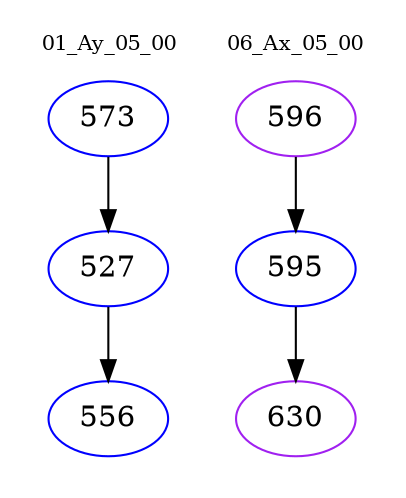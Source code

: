 digraph{
subgraph cluster_0 {
color = white
label = "01_Ay_05_00";
fontsize=10;
T0_573 [label="573", color="blue"]
T0_573 -> T0_527 [color="black"]
T0_527 [label="527", color="blue"]
T0_527 -> T0_556 [color="black"]
T0_556 [label="556", color="blue"]
}
subgraph cluster_1 {
color = white
label = "06_Ax_05_00";
fontsize=10;
T1_596 [label="596", color="purple"]
T1_596 -> T1_595 [color="black"]
T1_595 [label="595", color="blue"]
T1_595 -> T1_630 [color="black"]
T1_630 [label="630", color="purple"]
}
}
